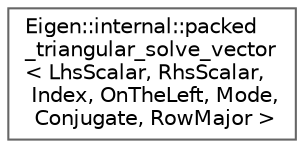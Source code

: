 digraph "类继承关系图"
{
 // LATEX_PDF_SIZE
  bgcolor="transparent";
  edge [fontname=Helvetica,fontsize=10,labelfontname=Helvetica,labelfontsize=10];
  node [fontname=Helvetica,fontsize=10,shape=box,height=0.2,width=0.4];
  rankdir="LR";
  Node0 [id="Node000000",label="Eigen::internal::packed\l_triangular_solve_vector\l\< LhsScalar, RhsScalar,\l Index, OnTheLeft, Mode,\l Conjugate, RowMajor \>",height=0.2,width=0.4,color="grey40", fillcolor="white", style="filled",URL="$struct_eigen_1_1internal_1_1packed__triangular__solve__vector_3_01_lhs_scalar_00_01_rhs_scalar_0cc30126adce0eb996f2d749aee4cc739.html",tooltip=" "];
}

